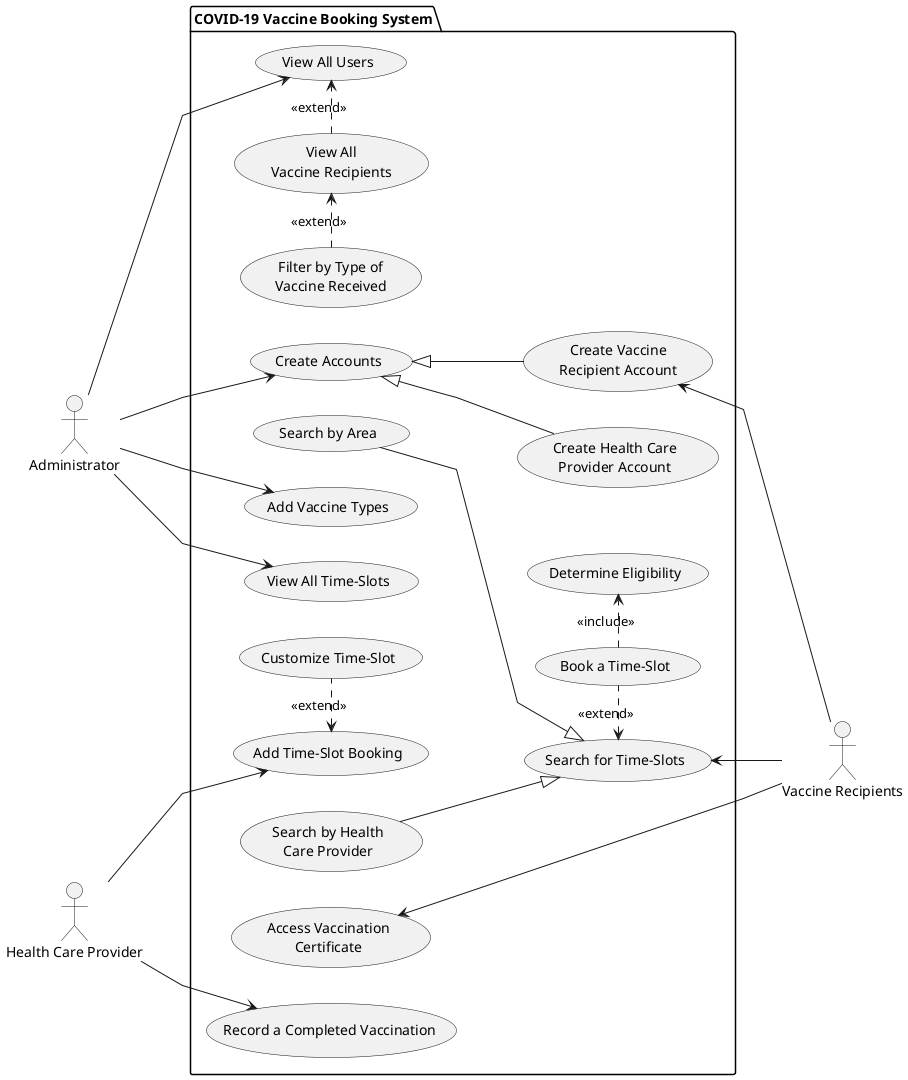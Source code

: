 @startuml
'https://plantuml.com/use-case-diagram

left to right direction

actor :Administrator: as Admin
actor :Vaccine Recipients:  as VR
actor :Health Care Provider: as HCP

skinparam linetype polyline

package "COVID-19 Vaccine Booking System" {
    usecase (Filter by Type of\nVaccine Received) as (FTVR)
    usecase (Create Accounts) as (CA)
    usecase (Add Vaccine Types) as (AVT)
    usecase (View All Time-Slots) as (VATS)
    usecase (View All\nVaccine Recipients) as (VAVR)
    usecase (View All Users) as (VAU)
    usecase (Create Vaccine\nRecipient Account) as (CVRA)
    usecase (Create Health Care\nProvider Account) as (CHRA)
    usecase (Book a Time-Slot) as (BTS)
    usecase (Determine Eligibility) as (DE)
    usecase (Access Vaccination\nCertificate) as (AVC)
    usecase (Add Time-Slot Booking) as (ATS)
    usecase (Search for Time-Slots) as (STS)
    usecase (Search by Area) as (SA)
    usecase (Search by Health\nCare Provider) as (SHCA)
    usecase (Record a Completed Vaccination) as (RCV)
    usecase (Customize Time-Slot) as (CTS)
}

Admin --> (AVT)
Admin --> (VAU)
Admin --> (VATS)
Admin --> (CA)
(STS) <-- VR
(CVRA) <-- VR
(AVC) <-- VR
HCP --> (ATS)
HCP --> (RCV)
'(BTS) <-- VR

(CA) <|-- (CVRA)
(CA) <|-- (CHRA)
(SHCA) --|> (STS)
(SA) --|> (STS)

(VAVR) .> (VAU) : <<extend>>
(FTVR) .> (VAVR) : <<extend>>
(STS) <. (BTS) : <<extend>>
(BTS) .> (DE) : <<include>>
(ATS) <. (CTS) : <<extend>>

@enduml
